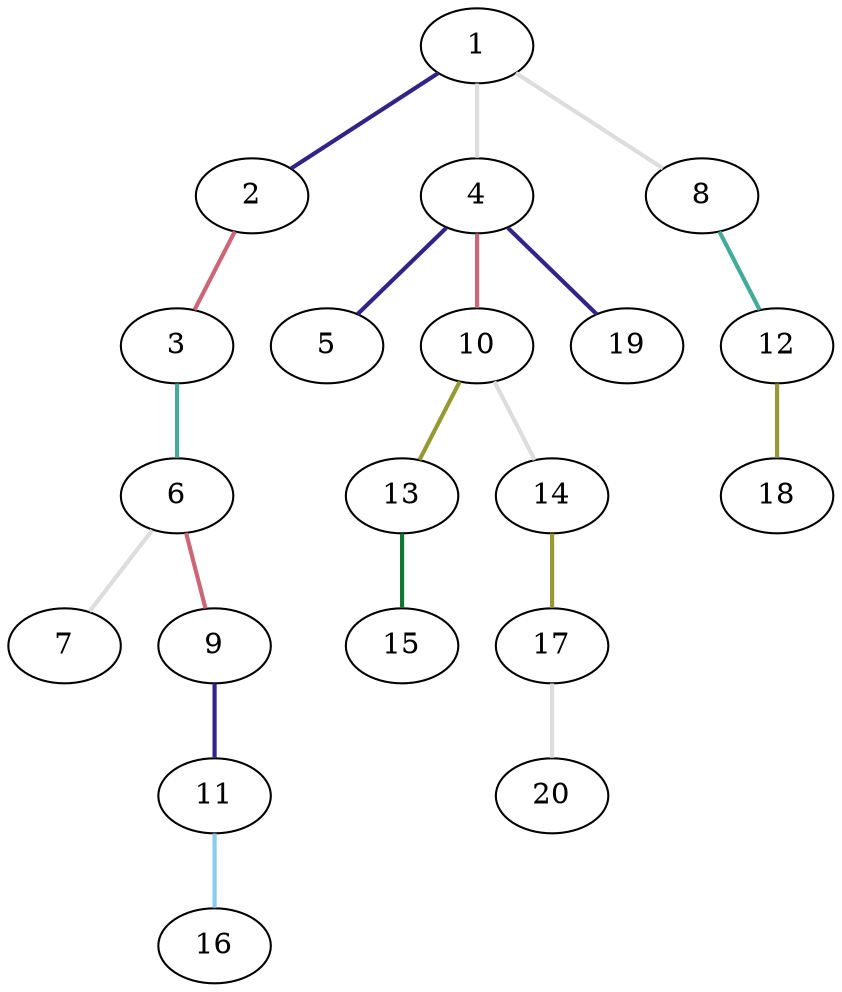 graph {
	graph [rankdir=BT]
	1
	2
	2 -- 1 [color="#332288" style=bold]
	3
	3 -- 2 [color="#CC6677" style=bold]
	4
	4 -- 1 [color="#DDDDDD" style=bold]
	5
	5 -- 4 [color="#332288" style=bold]
	6
	6 -- 3 [color="#44AA99" style=bold]
	7
	7 -- 6 [color="#DDDDDD" style=bold]
	8
	8 -- 1 [color="#DDDDDD" style=bold]
	9
	9 -- 6 [color="#CC6677" style=bold]
	10
	10 -- 4 [color="#CC6677" style=bold]
	11
	11 -- 9 [color="#332288" style=bold]
	12
	12 -- 8 [color="#44AA99" style=bold]
	13
	13 -- 10 [color="#999933" style=bold]
	14
	14 -- 10 [color="#DDDDDD" style=bold]
	15
	15 -- 13 [color="#117733" style=bold]
	16
	16 -- 11 [color="#88CCEE" style=bold]
	17
	17 -- 14 [color="#999933" style=bold]
	18
	18 -- 12 [color="#999933" style=bold]
	19
	19 -- 4 [color="#332288" style=bold]
	20
	20 -- 17 [color="#DDDDDD" style=bold]
}
